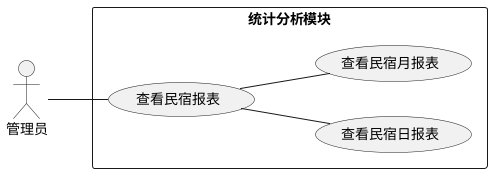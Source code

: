 @startuml
'https://plantuml.com/use-case-diagram
/'在统计分析模块中，管理员可以查看民宿日报表和民宿月报表'/
left to right direction
skinparam packageStyle rectangle
actor 管理员
rectangle 统计分析模块{
  管理员 -- (查看民宿报表)
  (查看民宿报表) -- (查看民宿日报表)
  (查看民宿报表) -- (查看民宿月报表)
}
@enduml